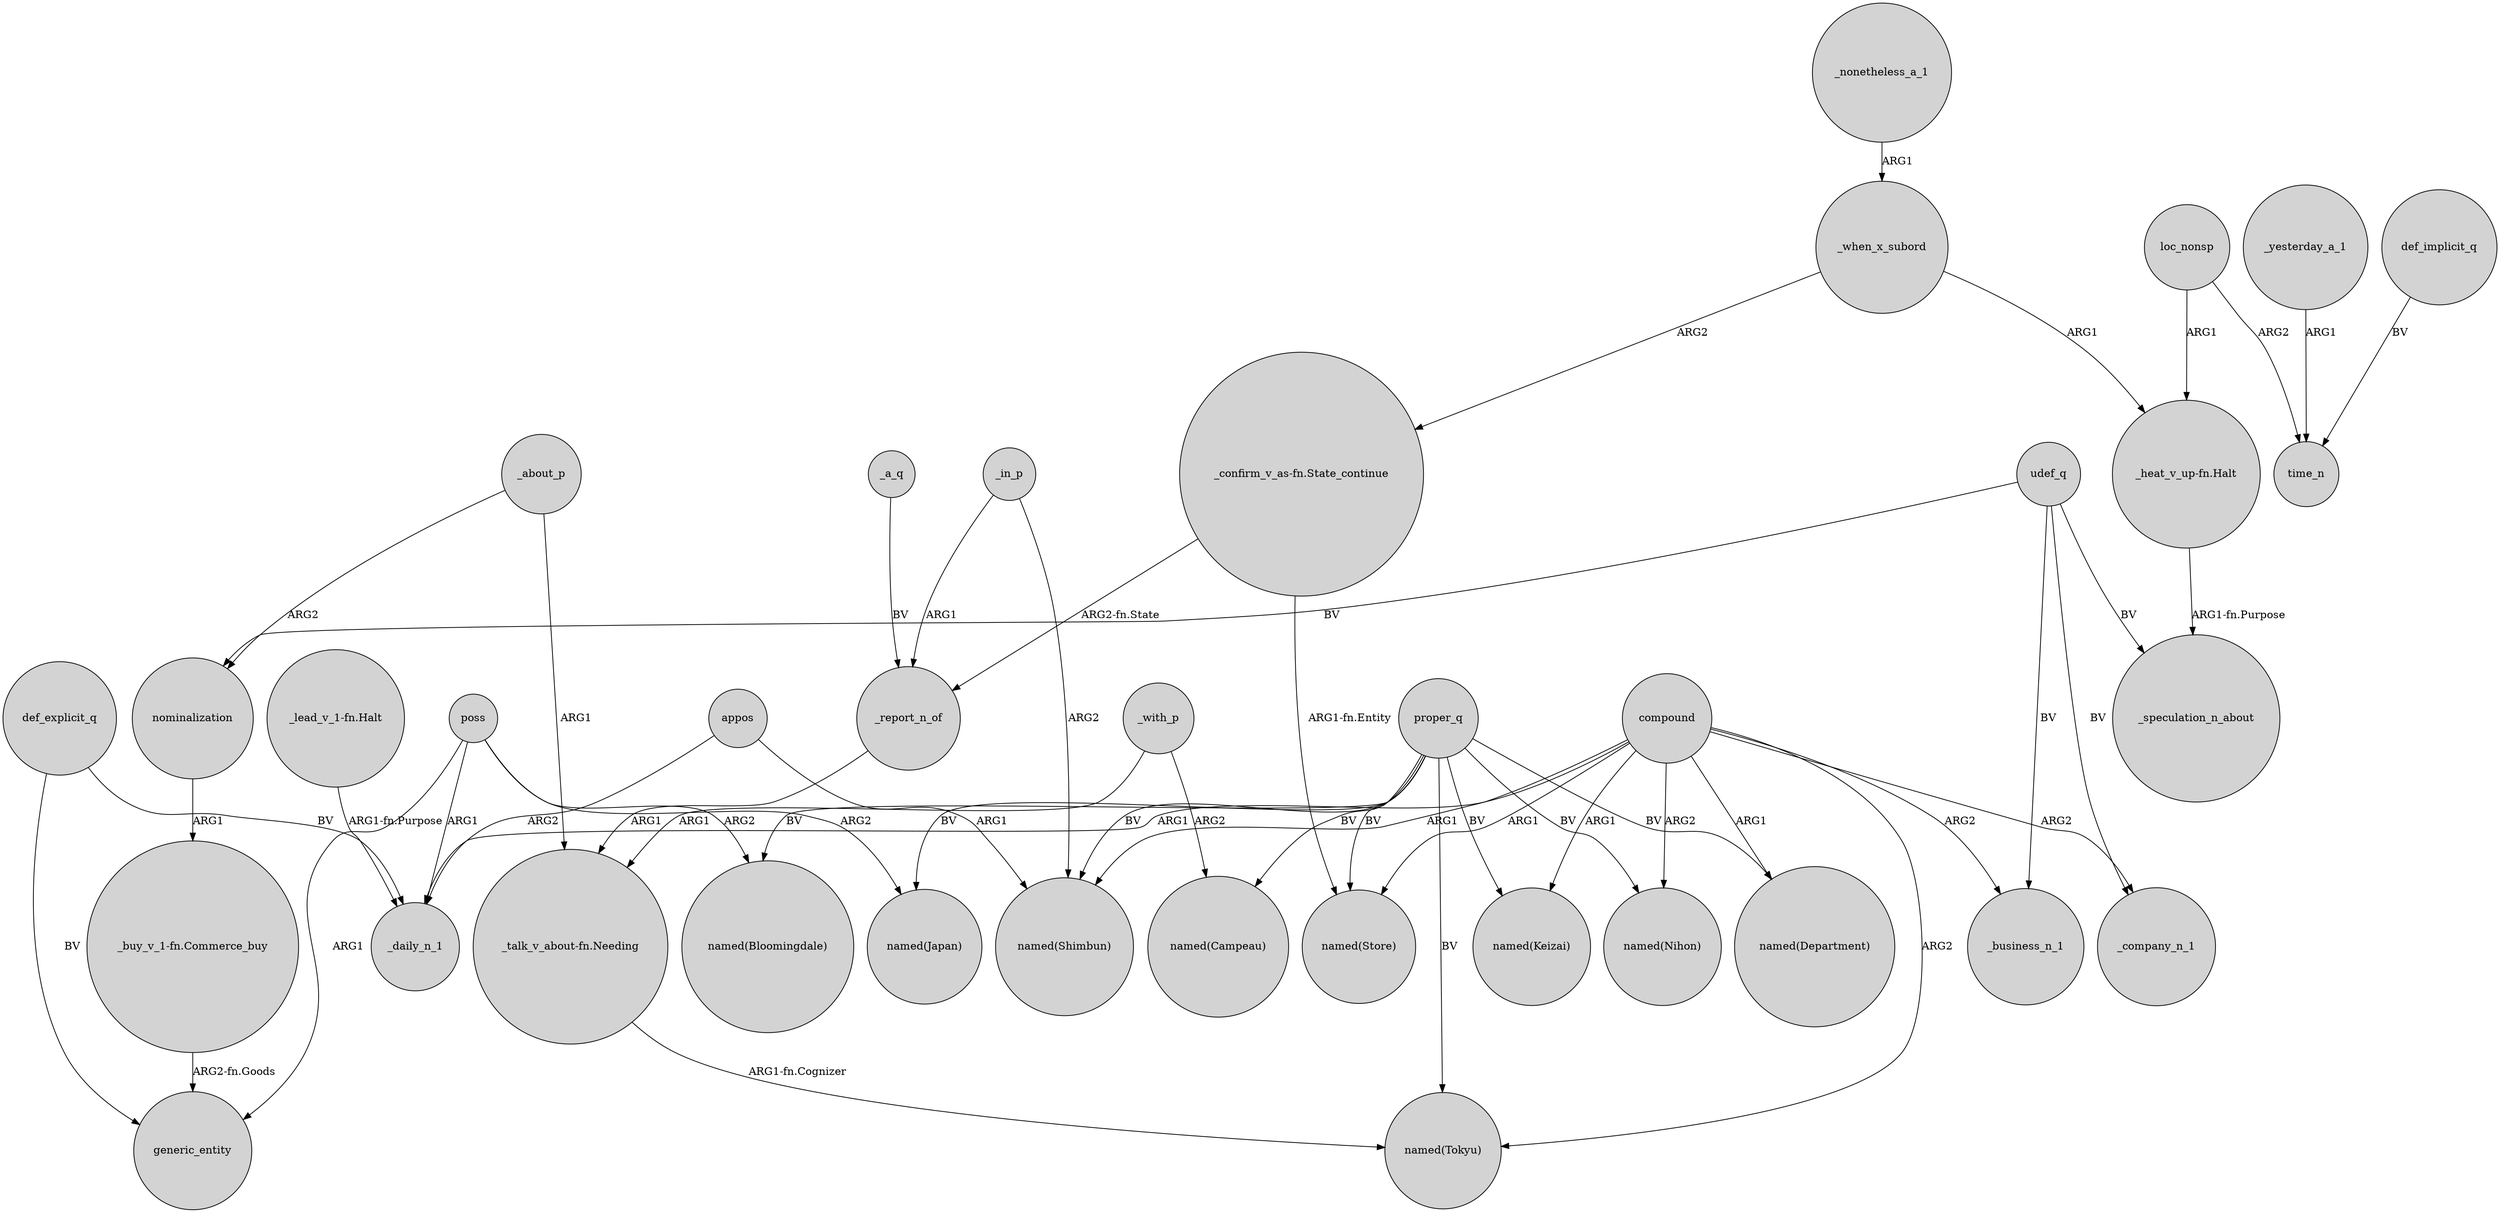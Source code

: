 digraph {
	node [shape=circle style=filled]
	poss -> _daily_n_1 [label=ARG1]
	compound -> "named(Keizai)" [label=ARG1]
	def_explicit_q -> generic_entity [label=BV]
	proper_q -> "named(Campeau)" [label=BV]
	compound -> _company_n_1 [label=ARG2]
	_in_p -> "named(Shimbun)" [label=ARG2]
	udef_q -> _company_n_1 [label=BV]
	poss -> "named(Bloomingdale)" [label=ARG2]
	poss -> "named(Japan)" [label=ARG2]
	loc_nonsp -> "_heat_v_up-fn.Halt" [label=ARG1]
	udef_q -> nominalization [label=BV]
	udef_q -> _speculation_n_about [label=BV]
	"_talk_v_about-fn.Needing" -> "named(Tokyu)" [label="ARG1-fn.Cognizer"]
	_with_p -> "_talk_v_about-fn.Needing" [label=ARG1]
	_yesterday_a_1 -> time_n [label=ARG1]
	udef_q -> _business_n_1 [label=BV]
	_when_x_subord -> "_confirm_v_as-fn.State_continue" [label=ARG2]
	_about_p -> nominalization [label=ARG2]
	appos -> _daily_n_1 [label=ARG2]
	poss -> generic_entity [label=ARG1]
	appos -> "named(Shimbun)" [label=ARG1]
	compound -> "named(Nihon)" [label=ARG2]
	_with_p -> "named(Campeau)" [label=ARG2]
	_a_q -> _report_n_of [label=BV]
	proper_q -> "named(Shimbun)" [label=BV]
	nominalization -> "_buy_v_1-fn.Commerce_buy" [label=ARG1]
	compound -> "named(Department)" [label=ARG1]
	proper_q -> "named(Japan)" [label=BV]
	compound -> "named(Tokyu)" [label=ARG2]
	proper_q -> "named(Department)" [label=BV]
	_when_x_subord -> "_heat_v_up-fn.Halt" [label=ARG1]
	def_explicit_q -> _daily_n_1 [label=BV]
	compound -> "named(Shimbun)" [label=ARG1]
	proper_q -> "named(Nihon)" [label=BV]
	compound -> _business_n_1 [label=ARG2]
	compound -> _daily_n_1 [label=ARG1]
	_report_n_of -> "_talk_v_about-fn.Needing" [label=ARG1]
	_about_p -> "_talk_v_about-fn.Needing" [label=ARG1]
	compound -> "named(Store)" [label=ARG1]
	_in_p -> _report_n_of [label=ARG1]
	loc_nonsp -> time_n [label=ARG2]
	"_confirm_v_as-fn.State_continue" -> _report_n_of [label="ARG2-fn.State"]
	proper_q -> "named(Tokyu)" [label=BV]
	"_lead_v_1-fn.Halt" -> _daily_n_1 [label="ARG1-fn.Purpose"]
	proper_q -> "named(Bloomingdale)" [label=BV]
	"_confirm_v_as-fn.State_continue" -> "named(Store)" [label="ARG1-fn.Entity"]
	proper_q -> "named(Store)" [label=BV]
	_nonetheless_a_1 -> _when_x_subord [label=ARG1]
	def_implicit_q -> time_n [label=BV]
	"_heat_v_up-fn.Halt" -> _speculation_n_about [label="ARG1-fn.Purpose"]
	"_buy_v_1-fn.Commerce_buy" -> generic_entity [label="ARG2-fn.Goods"]
	proper_q -> "named(Keizai)" [label=BV]
}
